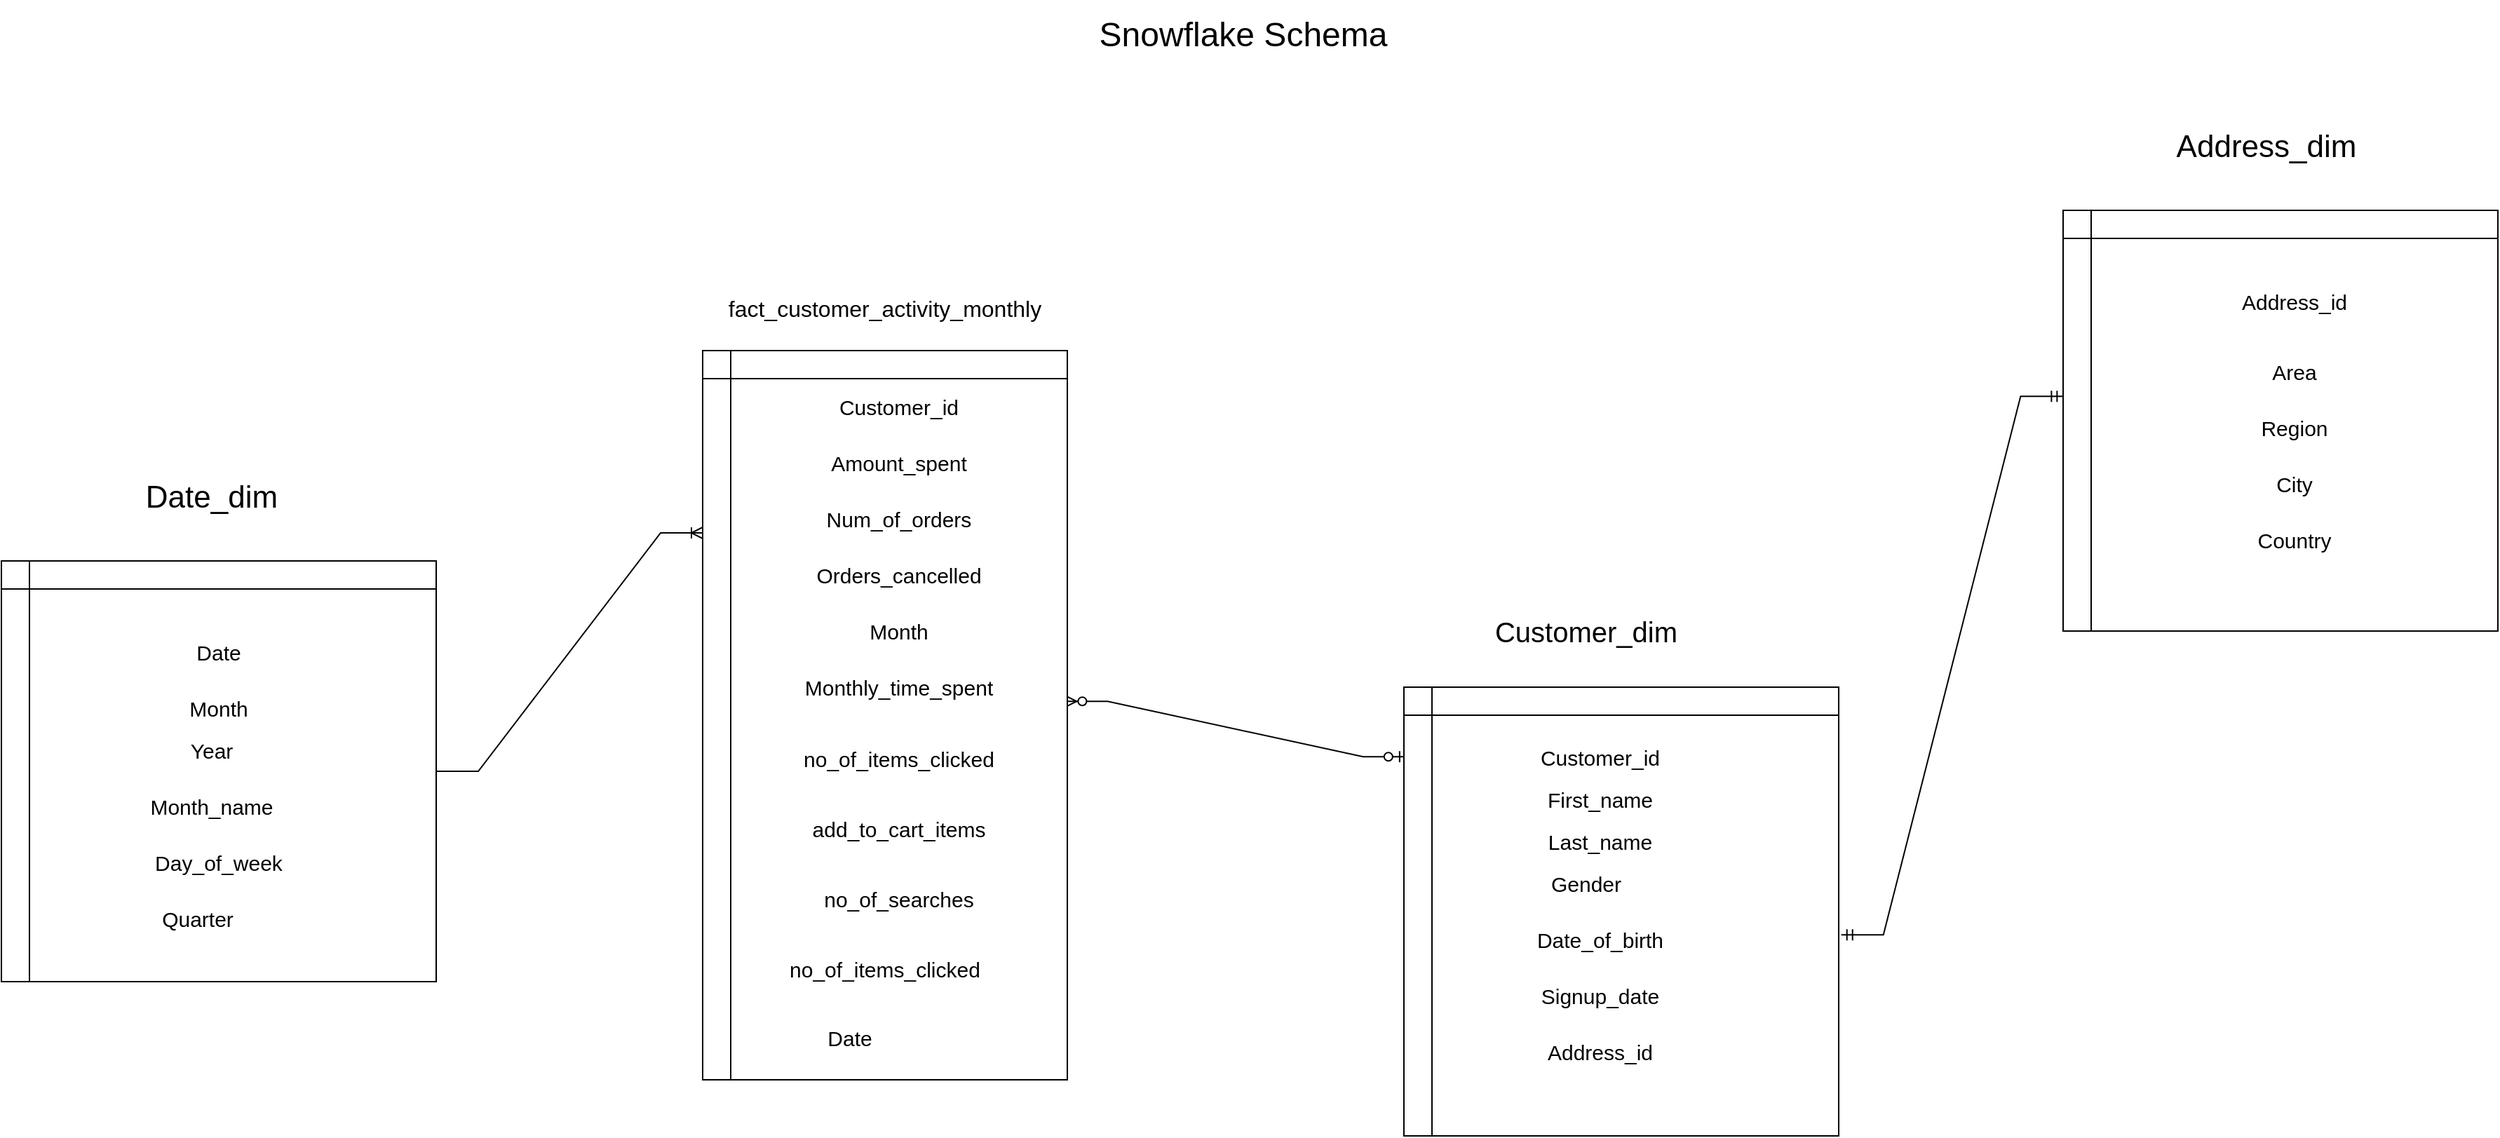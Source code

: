 <mxfile version="27.0.3">
  <diagram name="Page-1" id="F5AVFvVWdAstfokKBZr_">
    <mxGraphModel grid="1" page="1" gridSize="10" guides="1" tooltips="1" connect="1" arrows="1" fold="1" pageScale="1" pageWidth="850" pageHeight="1100" math="0" shadow="0">
      <root>
        <mxCell id="0" />
        <mxCell id="1" parent="0" />
        <mxCell id="j4vss4hhmaLQO0EESKu9-61" value="" style="edgeStyle=entityRelationEdgeStyle;fontSize=12;html=1;endArrow=ERzeroToMany;startArrow=ERzeroToOne;rounded=0;exitX=0.003;exitY=0.155;exitDx=0;exitDy=0;entryX=0.995;entryY=0.481;entryDx=0;entryDy=0;entryPerimeter=0;exitPerimeter=0;" edge="1" parent="1" source="j4vss4hhmaLQO0EESKu9-48" target="j4vss4hhmaLQO0EESKu9-1">
          <mxGeometry width="100" height="100" relative="1" as="geometry">
            <mxPoint x="750" y="470" as="sourcePoint" />
            <mxPoint x="521.3" y="274.98" as="targetPoint" />
            <Array as="points">
              <mxPoint x="670" y="285" />
            </Array>
          </mxGeometry>
        </mxCell>
        <mxCell id="j4vss4hhmaLQO0EESKu9-1" value="" style="shape=internalStorage;whiteSpace=wrap;html=1;backgroundOutline=1;" vertex="1" parent="1">
          <mxGeometry x="260" y="40" width="260" height="520" as="geometry" />
        </mxCell>
        <mxCell id="j4vss4hhmaLQO0EESKu9-3" value="Snowflake Schema" style="text;html=1;align=center;verticalAlign=middle;rounded=0;fontSize=24;fontColor=light-dark(#000000,#FFFFFF);" vertex="1" parent="1">
          <mxGeometry x="520" y="-210" width="250" height="50" as="geometry" />
        </mxCell>
        <mxCell id="j4vss4hhmaLQO0EESKu9-4" value="Customer_id" style="text;html=1;align=center;verticalAlign=middle;whiteSpace=wrap;rounded=0;fontSize=15;" vertex="1" parent="1">
          <mxGeometry x="310" y="60" width="180" height="40" as="geometry" />
        </mxCell>
        <mxCell id="j4vss4hhmaLQO0EESKu9-5" value="Amount_spent" style="text;html=1;align=center;verticalAlign=middle;whiteSpace=wrap;rounded=0;fontSize=15;" vertex="1" parent="1">
          <mxGeometry x="310" y="100" width="180" height="40" as="geometry" />
        </mxCell>
        <mxCell id="j4vss4hhmaLQO0EESKu9-6" value="Num_of_orders" style="text;html=1;align=center;verticalAlign=middle;whiteSpace=wrap;rounded=0;fontSize=15;" vertex="1" parent="1">
          <mxGeometry x="310" y="140" width="180" height="40" as="geometry" />
        </mxCell>
        <mxCell id="j4vss4hhmaLQO0EESKu9-7" value="Orders_cancelled" style="text;html=1;align=center;verticalAlign=middle;whiteSpace=wrap;rounded=0;fontSize=15;" vertex="1" parent="1">
          <mxGeometry x="310" y="180" width="180" height="40" as="geometry" />
        </mxCell>
        <mxCell id="j4vss4hhmaLQO0EESKu9-8" value="Month" style="text;html=1;align=center;verticalAlign=middle;whiteSpace=wrap;rounded=0;fontSize=15;" vertex="1" parent="1">
          <mxGeometry x="310" y="220" width="180" height="40" as="geometry" />
        </mxCell>
        <mxCell id="j4vss4hhmaLQO0EESKu9-9" value="Monthly_time_spent" style="text;html=1;align=center;verticalAlign=middle;whiteSpace=wrap;rounded=0;fontSize=15;" vertex="1" parent="1">
          <mxGeometry x="310" y="260" width="180" height="40" as="geometry" />
        </mxCell>
        <mxCell id="j4vss4hhmaLQO0EESKu9-10" value="&#xa;no_of_items_clicked&#xa;&#xa;" style="text;html=1;align=center;verticalAlign=middle;whiteSpace=wrap;rounded=0;fontSize=15;" vertex="1" parent="1">
          <mxGeometry x="310" y="320" width="180" height="40" as="geometry" />
        </mxCell>
        <mxCell id="j4vss4hhmaLQO0EESKu9-11" value="&#xa;add_to_cart_items&#xa;&#xa;" style="text;html=1;align=center;verticalAlign=middle;whiteSpace=wrap;rounded=0;fontSize=15;" vertex="1" parent="1">
          <mxGeometry x="310" y="370" width="180" height="40" as="geometry" />
        </mxCell>
        <mxCell id="j4vss4hhmaLQO0EESKu9-12" value="&#xa;no_of_searches&#xa;&#xa;" style="text;html=1;align=center;verticalAlign=middle;whiteSpace=wrap;rounded=0;fontSize=15;" vertex="1" parent="1">
          <mxGeometry x="310" y="420" width="180" height="40" as="geometry" />
        </mxCell>
        <mxCell id="j4vss4hhmaLQO0EESKu9-13" value="&#xa;no_of_items_clicked&#xa;&#xa;" style="text;html=1;align=center;verticalAlign=middle;whiteSpace=wrap;rounded=0;fontSize=15;" vertex="1" parent="1">
          <mxGeometry x="300" y="470" width="180" height="40" as="geometry" />
        </mxCell>
        <mxCell id="j4vss4hhmaLQO0EESKu9-14" value="&#xa;fact_customer_activity_monthly&#xa;&#xa;" style="text;html=1;align=center;verticalAlign=middle;whiteSpace=wrap;rounded=0;fontSize=16;" vertex="1" parent="1">
          <mxGeometry x="275" width="230" height="40" as="geometry" />
        </mxCell>
        <mxCell id="j4vss4hhmaLQO0EESKu9-48" value="" style="shape=internalStorage;whiteSpace=wrap;html=1;backgroundOutline=1;" vertex="1" parent="1">
          <mxGeometry x="760" y="280" width="310" height="320" as="geometry" />
        </mxCell>
        <mxCell id="j4vss4hhmaLQO0EESKu9-49" value="Customer_id" style="text;html=1;align=center;verticalAlign=middle;whiteSpace=wrap;rounded=0;fontSize=15;" vertex="1" parent="1">
          <mxGeometry x="800" y="310" width="200" height="40" as="geometry" />
        </mxCell>
        <mxCell id="j4vss4hhmaLQO0EESKu9-50" value="First_name" style="text;html=1;align=center;verticalAlign=middle;whiteSpace=wrap;rounded=0;fontSize=15;" vertex="1" parent="1">
          <mxGeometry x="800" y="340" width="200" height="40" as="geometry" />
        </mxCell>
        <mxCell id="j4vss4hhmaLQO0EESKu9-51" value="Last_name" style="text;html=1;align=center;verticalAlign=middle;whiteSpace=wrap;rounded=0;fontSize=15;" vertex="1" parent="1">
          <mxGeometry x="800" y="370" width="200" height="40" as="geometry" />
        </mxCell>
        <mxCell id="j4vss4hhmaLQO0EESKu9-52" value="Gender" style="text;html=1;align=center;verticalAlign=middle;whiteSpace=wrap;rounded=0;fontSize=15;" vertex="1" parent="1">
          <mxGeometry x="790" y="400" width="200" height="40" as="geometry" />
        </mxCell>
        <mxCell id="j4vss4hhmaLQO0EESKu9-54" value="Signup_date" style="text;html=1;align=center;verticalAlign=middle;whiteSpace=wrap;rounded=0;fontSize=15;" vertex="1" parent="1">
          <mxGeometry x="800" y="480" width="200" height="40" as="geometry" />
        </mxCell>
        <mxCell id="j4vss4hhmaLQO0EESKu9-55" value="Address_id" style="text;html=1;align=center;verticalAlign=middle;whiteSpace=wrap;rounded=0;fontSize=15;" vertex="1" parent="1">
          <mxGeometry x="800" y="520" width="200" height="40" as="geometry" />
        </mxCell>
        <mxCell id="j4vss4hhmaLQO0EESKu9-56" value="Date_of_birth" style="text;html=1;align=center;verticalAlign=middle;whiteSpace=wrap;rounded=0;fontSize=15;" vertex="1" parent="1">
          <mxGeometry x="800" y="440" width="200" height="40" as="geometry" />
        </mxCell>
        <mxCell id="j4vss4hhmaLQO0EESKu9-57" value="Customer_dim" style="text;html=1;align=center;verticalAlign=middle;whiteSpace=wrap;rounded=0;fontSize=20;" vertex="1" parent="1">
          <mxGeometry x="790" y="220" width="200" height="40" as="geometry" />
        </mxCell>
        <mxCell id="j4vss4hhmaLQO0EESKu9-62" value="" style="shape=internalStorage;whiteSpace=wrap;html=1;backgroundOutline=1;" vertex="1" parent="1">
          <mxGeometry x="-240" y="190" width="310" height="300" as="geometry" />
        </mxCell>
        <mxCell id="j4vss4hhmaLQO0EESKu9-63" value="Date" style="text;html=1;align=center;verticalAlign=middle;whiteSpace=wrap;rounded=0;fontSize=15;" vertex="1" parent="1">
          <mxGeometry x="-215" y="230" width="260" height="50" as="geometry" />
        </mxCell>
        <mxCell id="j4vss4hhmaLQO0EESKu9-64" value="Month" style="text;html=1;align=center;verticalAlign=middle;whiteSpace=wrap;rounded=0;fontSize=15;" vertex="1" parent="1">
          <mxGeometry x="-215" y="270" width="260" height="50" as="geometry" />
        </mxCell>
        <mxCell id="j4vss4hhmaLQO0EESKu9-65" value="Year" style="text;html=1;align=center;verticalAlign=middle;whiteSpace=wrap;rounded=0;fontSize=15;" vertex="1" parent="1">
          <mxGeometry x="-220" y="300" width="260" height="50" as="geometry" />
        </mxCell>
        <mxCell id="j4vss4hhmaLQO0EESKu9-66" value="Month_name" style="text;html=1;align=center;verticalAlign=middle;whiteSpace=wrap;rounded=0;fontSize=15;" vertex="1" parent="1">
          <mxGeometry x="-220" y="340" width="260" height="50" as="geometry" />
        </mxCell>
        <mxCell id="j4vss4hhmaLQO0EESKu9-67" value="Day_of_week" style="text;html=1;align=center;verticalAlign=middle;whiteSpace=wrap;rounded=0;fontSize=15;" vertex="1" parent="1">
          <mxGeometry x="-215" y="380" width="260" height="50" as="geometry" />
        </mxCell>
        <mxCell id="j4vss4hhmaLQO0EESKu9-68" value="Quarter" style="text;html=1;align=center;verticalAlign=middle;whiteSpace=wrap;rounded=0;fontSize=15;" vertex="1" parent="1">
          <mxGeometry x="-230" y="420" width="260" height="50" as="geometry" />
        </mxCell>
        <mxCell id="j4vss4hhmaLQO0EESKu9-69" value="Date_dim" style="text;html=1;align=center;verticalAlign=middle;whiteSpace=wrap;rounded=0;fontSize=22;" vertex="1" parent="1">
          <mxGeometry x="-220" y="120" width="260" height="50" as="geometry" />
        </mxCell>
        <mxCell id="j4vss4hhmaLQO0EESKu9-70" value="" style="edgeStyle=entityRelationEdgeStyle;fontSize=12;html=1;endArrow=ERoneToMany;rounded=0;entryX=0;entryY=0.25;entryDx=0;entryDy=0;" edge="1" parent="1" target="j4vss4hhmaLQO0EESKu9-1">
          <mxGeometry width="100" height="100" relative="1" as="geometry">
            <mxPoint x="70" y="340" as="sourcePoint" />
            <mxPoint x="170" y="240" as="targetPoint" />
            <Array as="points">
              <mxPoint x="-160" y="400" />
            </Array>
          </mxGeometry>
        </mxCell>
        <mxCell id="j4vss4hhmaLQO0EESKu9-71" value="Date" style="text;html=1;align=center;verticalAlign=middle;whiteSpace=wrap;rounded=0;fontSize=15;" vertex="1" parent="1">
          <mxGeometry x="275" y="510" width="180" height="40" as="geometry" />
        </mxCell>
        <mxCell id="26eAhloSEv2_PWvdqbRw-1" value="" style="shape=internalStorage;whiteSpace=wrap;html=1;backgroundOutline=1;" vertex="1" parent="1">
          <mxGeometry x="1230" y="-60" width="310" height="300" as="geometry" />
        </mxCell>
        <mxCell id="26eAhloSEv2_PWvdqbRw-2" value="Address_id" style="text;html=1;align=center;verticalAlign=middle;whiteSpace=wrap;rounded=0;fontSize=15;" vertex="1" parent="1">
          <mxGeometry x="1260" y="-20" width="270" height="50" as="geometry" />
        </mxCell>
        <mxCell id="26eAhloSEv2_PWvdqbRw-3" value="Area" style="text;html=1;align=center;verticalAlign=middle;whiteSpace=wrap;rounded=0;fontSize=15;" vertex="1" parent="1">
          <mxGeometry x="1260" y="30" width="270" height="50" as="geometry" />
        </mxCell>
        <mxCell id="26eAhloSEv2_PWvdqbRw-4" value="Region" style="text;html=1;align=center;verticalAlign=middle;whiteSpace=wrap;rounded=0;fontSize=15;" vertex="1" parent="1">
          <mxGeometry x="1260" y="70" width="270" height="50" as="geometry" />
        </mxCell>
        <mxCell id="26eAhloSEv2_PWvdqbRw-5" value="City" style="text;html=1;align=center;verticalAlign=middle;whiteSpace=wrap;rounded=0;fontSize=15;" vertex="1" parent="1">
          <mxGeometry x="1260" y="110" width="270" height="50" as="geometry" />
        </mxCell>
        <mxCell id="26eAhloSEv2_PWvdqbRw-6" value="Country" style="text;html=1;align=center;verticalAlign=middle;whiteSpace=wrap;rounded=0;fontSize=15;" vertex="1" parent="1">
          <mxGeometry x="1260" y="150" width="270" height="50" as="geometry" />
        </mxCell>
        <mxCell id="26eAhloSEv2_PWvdqbRw-7" value="Address_dim" style="text;html=1;align=center;verticalAlign=middle;whiteSpace=wrap;rounded=0;fontSize=22;" vertex="1" parent="1">
          <mxGeometry x="1240" y="-130" width="270" height="50" as="geometry" />
        </mxCell>
        <mxCell id="26eAhloSEv2_PWvdqbRw-9" value="" style="edgeStyle=entityRelationEdgeStyle;fontSize=12;html=1;endArrow=ERmandOne;startArrow=ERmandOne;rounded=0;entryX=-0.001;entryY=0.442;entryDx=0;entryDy=0;entryPerimeter=0;exitX=1.006;exitY=0.552;exitDx=0;exitDy=0;exitPerimeter=0;" edge="1" parent="1" source="j4vss4hhmaLQO0EESKu9-48" target="26eAhloSEv2_PWvdqbRw-1">
          <mxGeometry width="100" height="100" relative="1" as="geometry">
            <mxPoint x="1070" y="440" as="sourcePoint" />
            <mxPoint x="1170" y="340" as="targetPoint" />
          </mxGeometry>
        </mxCell>
      </root>
    </mxGraphModel>
  </diagram>
</mxfile>
